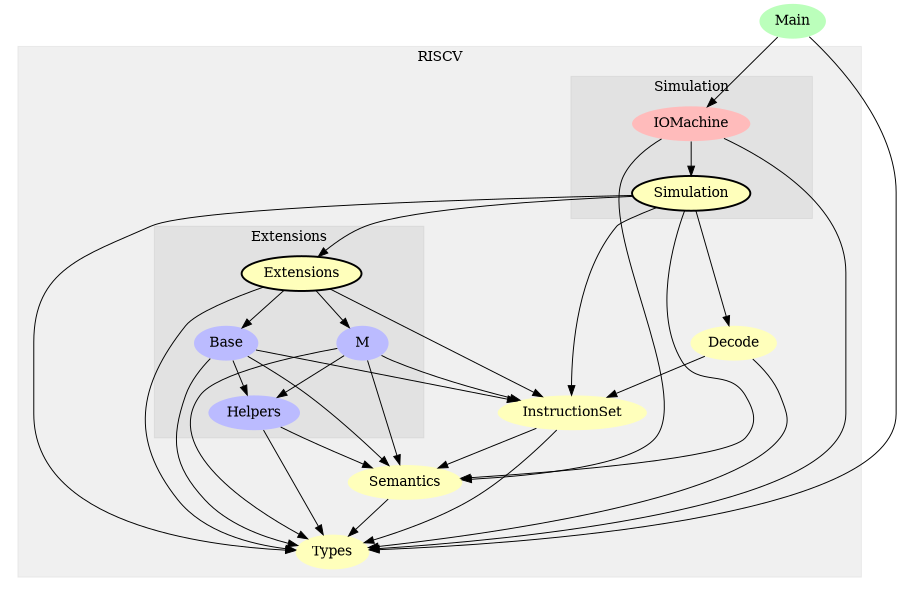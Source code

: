 digraph G {
size="6,4";
ratio="fill";
u0[label="Main",style="filled",fillcolor="#bbffbb",penwidth="0"];
subgraph cluster_0 {
label="RISCV";
color="#0000000F";
style="filled";
u1[label="Decode",style="filled",fillcolor="#ffffbb",penwidth="0"];
u6[label="InstructionSet",style="filled",fillcolor="#ffffbb",penwidth="0"];
u7[label="Semantics",style="filled",fillcolor="#ffffbb",penwidth="0"];
u10[label="Types",style="filled",fillcolor="#ffffbb",penwidth="0"];
subgraph cluster_1 {
label="Extensions";
color="#0000000F";
style="filled";
u5[label="Extensions",style="filled,bold",fillcolor="#ffffbb"];
u2[label="Base",style="filled",fillcolor="#bbbbff",penwidth="0"];
u3[label="Helpers",style="filled",fillcolor="#bbbbff",penwidth="0"];
u4[label="M",style="filled",fillcolor="#bbbbff",penwidth="0"];

}
subgraph cluster_2 {
label="Simulation";
color="#0000000F";
style="filled";
u9[label="Simulation",style="filled,bold",fillcolor="#ffffbb"];
u8[label="IOMachine",style="filled",fillcolor="#ffbbbb",penwidth="0"];

}

}
u0 -> u8;
u0 -> u10;
u1 -> u6;
u1 -> u10;
u2 -> u3;
u2 -> u6;
u2 -> u7;
u2 -> u10;
u3 -> u7;
u3 -> u10;
u4 -> u3;
u4 -> u6;
u4 -> u7;
u4 -> u10;
u5 -> u2;
u5 -> u4;
u5 -> u6;
u5 -> u10;
u6 -> u7;
u6 -> u10;
u7 -> u10;
u8 -> u7;
u8 -> u9;
u8 -> u10;
u9 -> u1;
u9 -> u5;
u9 -> u6;
u9 -> u7;
u9 -> u10;

}
